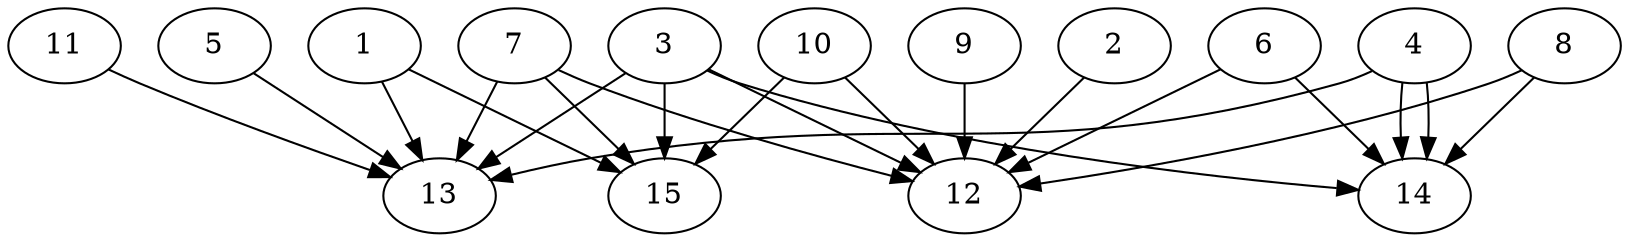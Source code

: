 // DAG automatically generated by daggen at Thu Oct  3 13:59:27 2019
// ./daggen --dot -n 15 --ccr 0.4 --fat 0.9 --regular 0.9 --density 0.7 --mindata 5242880 --maxdata 52428800 
digraph G {
  1 [size="62415360", alpha="0.00", expect_size="24966144"] 
  1 -> 13 [size ="24966144"]
  1 -> 15 [size ="24966144"]
  2 [size="81477120", alpha="0.10", expect_size="32590848"] 
  2 -> 12 [size ="32590848"]
  3 [size="84019200", alpha="0.05", expect_size="33607680"] 
  3 -> 12 [size ="33607680"]
  3 -> 13 [size ="33607680"]
  3 -> 14 [size ="33607680"]
  3 -> 15 [size ="33607680"]
  4 [size="45314560", alpha="0.16", expect_size="18125824"] 
  4 -> 13 [size ="18125824"]
  4 -> 14 [size ="18125824"]
  4 -> 14 [size ="18125824"]
  5 [size="30714880", alpha="0.03", expect_size="12285952"] 
  5 -> 13 [size ="12285952"]
  6 [size="71411200", alpha="0.11", expect_size="28564480"] 
  6 -> 12 [size ="28564480"]
  6 -> 14 [size ="28564480"]
  7 [size="120632320", alpha="0.16", expect_size="48252928"] 
  7 -> 12 [size ="48252928"]
  7 -> 13 [size ="48252928"]
  7 -> 15 [size ="48252928"]
  8 [size="67084800", alpha="0.04", expect_size="26833920"] 
  8 -> 12 [size ="26833920"]
  8 -> 14 [size ="26833920"]
  9 [size="69340160", alpha="0.08", expect_size="27736064"] 
  9 -> 12 [size ="27736064"]
  10 [size="104855040", alpha="0.01", expect_size="41942016"] 
  10 -> 12 [size ="41942016"]
  10 -> 15 [size ="41942016"]
  11 [size="63636480", alpha="0.12", expect_size="25454592"] 
  11 -> 13 [size ="25454592"]
  12 [size="64555520", alpha="0.06", expect_size="25822208"] 
  13 [size="121625600", alpha="0.07", expect_size="48650240"] 
  14 [size="33128960", alpha="0.18", expect_size="13251584"] 
  15 [size="126072320", alpha="0.08", expect_size="50428928"] 
}
